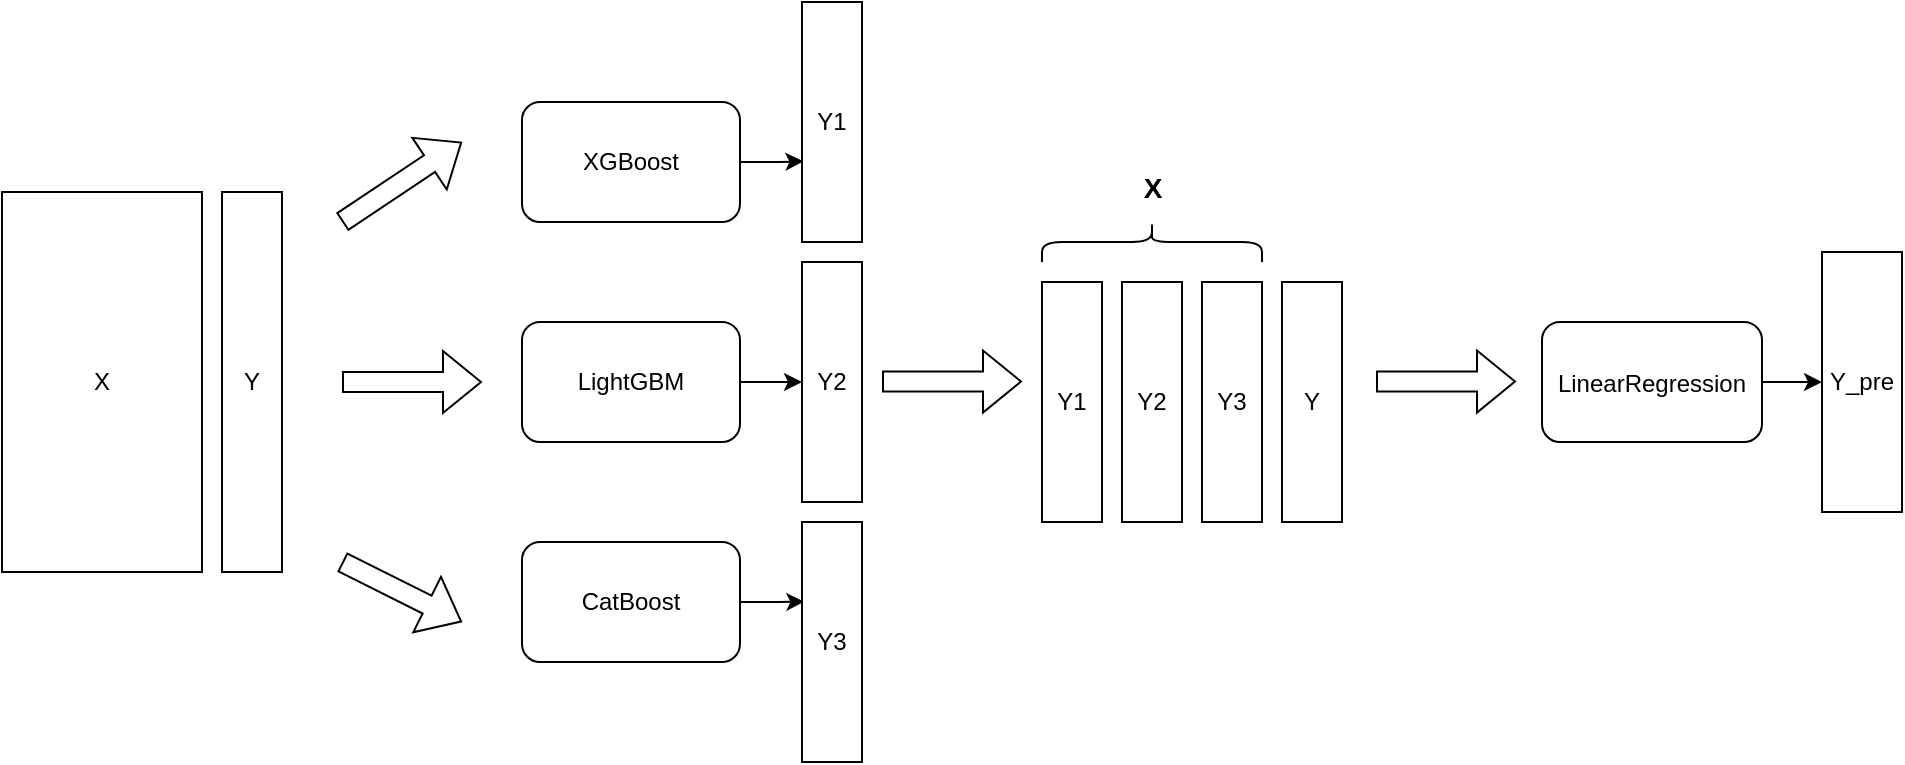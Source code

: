 <mxfile version="20.8.0" type="github">
  <diagram id="m4bZhgMgDNycF2D5sX4h" name="第 1 页">
    <mxGraphModel dx="984" dy="451" grid="1" gridSize="10" guides="1" tooltips="1" connect="1" arrows="1" fold="1" page="1" pageScale="1" pageWidth="1169" pageHeight="827" math="0" shadow="0">
      <root>
        <mxCell id="0" />
        <mxCell id="1" parent="0" />
        <mxCell id="a7oZwAb7tFa-syhKgHfZ-3" value="X" style="rounded=0;whiteSpace=wrap;html=1;" vertex="1" parent="1">
          <mxGeometry x="50" y="275" width="100" height="190" as="geometry" />
        </mxCell>
        <mxCell id="a7oZwAb7tFa-syhKgHfZ-4" value="Y" style="rounded=0;whiteSpace=wrap;html=1;" vertex="1" parent="1">
          <mxGeometry x="160" y="275" width="30" height="190" as="geometry" />
        </mxCell>
        <mxCell id="a7oZwAb7tFa-syhKgHfZ-5" value="" style="shape=flexArrow;endArrow=classic;html=1;rounded=0;" edge="1" parent="1">
          <mxGeometry width="50" height="50" relative="1" as="geometry">
            <mxPoint x="220" y="290" as="sourcePoint" />
            <mxPoint x="280" y="250" as="targetPoint" />
          </mxGeometry>
        </mxCell>
        <mxCell id="a7oZwAb7tFa-syhKgHfZ-6" value="" style="shape=flexArrow;endArrow=classic;html=1;rounded=0;" edge="1" parent="1">
          <mxGeometry width="50" height="50" relative="1" as="geometry">
            <mxPoint x="220" y="370" as="sourcePoint" />
            <mxPoint x="290" y="370" as="targetPoint" />
          </mxGeometry>
        </mxCell>
        <mxCell id="a7oZwAb7tFa-syhKgHfZ-8" value="" style="shape=flexArrow;endArrow=classic;html=1;rounded=0;" edge="1" parent="1">
          <mxGeometry width="50" height="50" relative="1" as="geometry">
            <mxPoint x="220" y="460" as="sourcePoint" />
            <mxPoint x="280" y="490" as="targetPoint" />
          </mxGeometry>
        </mxCell>
        <mxCell id="a7oZwAb7tFa-syhKgHfZ-24" value="" style="edgeStyle=orthogonalEdgeStyle;rounded=0;orthogonalLoop=1;jettySize=auto;html=1;entryX=0;entryY=0.5;entryDx=0;entryDy=0;" edge="1" parent="1" source="a7oZwAb7tFa-syhKgHfZ-10" target="a7oZwAb7tFa-syhKgHfZ-20">
          <mxGeometry relative="1" as="geometry" />
        </mxCell>
        <mxCell id="a7oZwAb7tFa-syhKgHfZ-10" value="LightGBM" style="rounded=1;whiteSpace=wrap;html=1;" vertex="1" parent="1">
          <mxGeometry x="310" y="340" width="109" height="60" as="geometry" />
        </mxCell>
        <mxCell id="a7oZwAb7tFa-syhKgHfZ-44" value="" style="edgeStyle=orthogonalEdgeStyle;rounded=0;orthogonalLoop=1;jettySize=auto;html=1;fontFamily=Helvetica;fontSize=14;fontColor=#030303;entryX=0.025;entryY=0.664;entryDx=0;entryDy=0;entryPerimeter=0;" edge="1" parent="1" source="a7oZwAb7tFa-syhKgHfZ-11" target="a7oZwAb7tFa-syhKgHfZ-19">
          <mxGeometry relative="1" as="geometry" />
        </mxCell>
        <mxCell id="a7oZwAb7tFa-syhKgHfZ-11" value="XGBoost" style="rounded=1;whiteSpace=wrap;html=1;" vertex="1" parent="1">
          <mxGeometry x="310" y="230" width="109" height="60" as="geometry" />
        </mxCell>
        <mxCell id="a7oZwAb7tFa-syhKgHfZ-25" value="" style="edgeStyle=orthogonalEdgeStyle;rounded=0;orthogonalLoop=1;jettySize=auto;html=1;entryX=0.039;entryY=0.332;entryDx=0;entryDy=0;entryPerimeter=0;" edge="1" parent="1" source="a7oZwAb7tFa-syhKgHfZ-12" target="a7oZwAb7tFa-syhKgHfZ-21">
          <mxGeometry relative="1" as="geometry" />
        </mxCell>
        <mxCell id="a7oZwAb7tFa-syhKgHfZ-12" value="CatBoost" style="rounded=1;whiteSpace=wrap;html=1;" vertex="1" parent="1">
          <mxGeometry x="310" y="450" width="109" height="60" as="geometry" />
        </mxCell>
        <mxCell id="a7oZwAb7tFa-syhKgHfZ-19" value="Y1" style="rounded=0;whiteSpace=wrap;html=1;" vertex="1" parent="1">
          <mxGeometry x="450" y="180" width="30" height="120" as="geometry" />
        </mxCell>
        <mxCell id="a7oZwAb7tFa-syhKgHfZ-20" value="Y2" style="rounded=0;whiteSpace=wrap;html=1;" vertex="1" parent="1">
          <mxGeometry x="450" y="310" width="30" height="120" as="geometry" />
        </mxCell>
        <mxCell id="a7oZwAb7tFa-syhKgHfZ-21" value="Y3" style="rounded=0;whiteSpace=wrap;html=1;" vertex="1" parent="1">
          <mxGeometry x="450" y="440" width="30" height="120" as="geometry" />
        </mxCell>
        <mxCell id="a7oZwAb7tFa-syhKgHfZ-26" value="" style="shape=flexArrow;endArrow=classic;html=1;rounded=0;" edge="1" parent="1">
          <mxGeometry width="50" height="50" relative="1" as="geometry">
            <mxPoint x="490" y="369.76" as="sourcePoint" />
            <mxPoint x="560" y="369.76" as="targetPoint" />
          </mxGeometry>
        </mxCell>
        <mxCell id="a7oZwAb7tFa-syhKgHfZ-43" value="" style="edgeStyle=orthogonalEdgeStyle;rounded=0;orthogonalLoop=1;jettySize=auto;html=1;fontFamily=Helvetica;fontSize=14;fontColor=#030303;" edge="1" parent="1" source="a7oZwAb7tFa-syhKgHfZ-29" target="a7oZwAb7tFa-syhKgHfZ-42">
          <mxGeometry relative="1" as="geometry" />
        </mxCell>
        <mxCell id="a7oZwAb7tFa-syhKgHfZ-29" value="&lt;div style=&quot;background-color: rgb(255, 255, 255); font-weight: normal; font-size: 14px; line-height: 19px;&quot;&gt;&lt;div&gt;&lt;font style=&quot;font-size: 12px;&quot; face=&quot;Helvetica&quot; color=&quot;#030303&quot;&gt;LinearRegression&lt;/font&gt;&lt;/div&gt;&lt;/div&gt;" style="rounded=1;whiteSpace=wrap;html=1;" vertex="1" parent="1">
          <mxGeometry x="820" y="340" width="110" height="60" as="geometry" />
        </mxCell>
        <mxCell id="a7oZwAb7tFa-syhKgHfZ-30" value="Y1" style="rounded=0;whiteSpace=wrap;html=1;" vertex="1" parent="1">
          <mxGeometry x="570" y="320" width="30" height="120" as="geometry" />
        </mxCell>
        <mxCell id="a7oZwAb7tFa-syhKgHfZ-31" value="Y2" style="rounded=0;whiteSpace=wrap;html=1;" vertex="1" parent="1">
          <mxGeometry x="610" y="320" width="30" height="120" as="geometry" />
        </mxCell>
        <mxCell id="a7oZwAb7tFa-syhKgHfZ-32" value="Y3" style="rounded=0;whiteSpace=wrap;html=1;" vertex="1" parent="1">
          <mxGeometry x="650" y="320" width="30" height="120" as="geometry" />
        </mxCell>
        <mxCell id="a7oZwAb7tFa-syhKgHfZ-33" value="Y" style="rounded=0;whiteSpace=wrap;html=1;" vertex="1" parent="1">
          <mxGeometry x="690" y="320" width="30" height="120" as="geometry" />
        </mxCell>
        <mxCell id="a7oZwAb7tFa-syhKgHfZ-36" value="" style="shape=curlyBracket;whiteSpace=wrap;html=1;rounded=1;flipH=1;labelPosition=right;verticalLabelPosition=middle;align=left;verticalAlign=middle;fontFamily=Helvetica;fontSize=12;fontColor=#030303;rotation=-90;" vertex="1" parent="1">
          <mxGeometry x="615" y="245" width="20" height="110" as="geometry" />
        </mxCell>
        <mxCell id="a7oZwAb7tFa-syhKgHfZ-37" value="&lt;font style=&quot;font-size: 14px;&quot;&gt;X&lt;/font&gt;" style="text;strokeColor=none;fillColor=none;html=1;fontSize=24;fontStyle=1;verticalAlign=middle;align=center;fontFamily=Helvetica;fontColor=#030303;" vertex="1" parent="1">
          <mxGeometry x="575" y="255" width="100" height="30" as="geometry" />
        </mxCell>
        <mxCell id="a7oZwAb7tFa-syhKgHfZ-38" value="" style="shape=flexArrow;endArrow=classic;html=1;rounded=0;" edge="1" parent="1">
          <mxGeometry x="1" y="-10" width="50" height="50" relative="1" as="geometry">
            <mxPoint x="737" y="369.76" as="sourcePoint" />
            <mxPoint x="807" y="369.76" as="targetPoint" />
            <mxPoint x="10" y="-10" as="offset" />
          </mxGeometry>
        </mxCell>
        <mxCell id="a7oZwAb7tFa-syhKgHfZ-42" value="Y_pre" style="rounded=0;whiteSpace=wrap;html=1;" vertex="1" parent="1">
          <mxGeometry x="960" y="305" width="40" height="130" as="geometry" />
        </mxCell>
      </root>
    </mxGraphModel>
  </diagram>
</mxfile>

